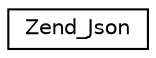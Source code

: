 digraph G
{
  edge [fontname="Helvetica",fontsize="10",labelfontname="Helvetica",labelfontsize="10"];
  node [fontname="Helvetica",fontsize="10",shape=record];
  rankdir="LR";
  Node1 [label="Zend_Json",height=0.2,width=0.4,color="black", fillcolor="white", style="filled",URL="$class_zend___json.html"];
}
